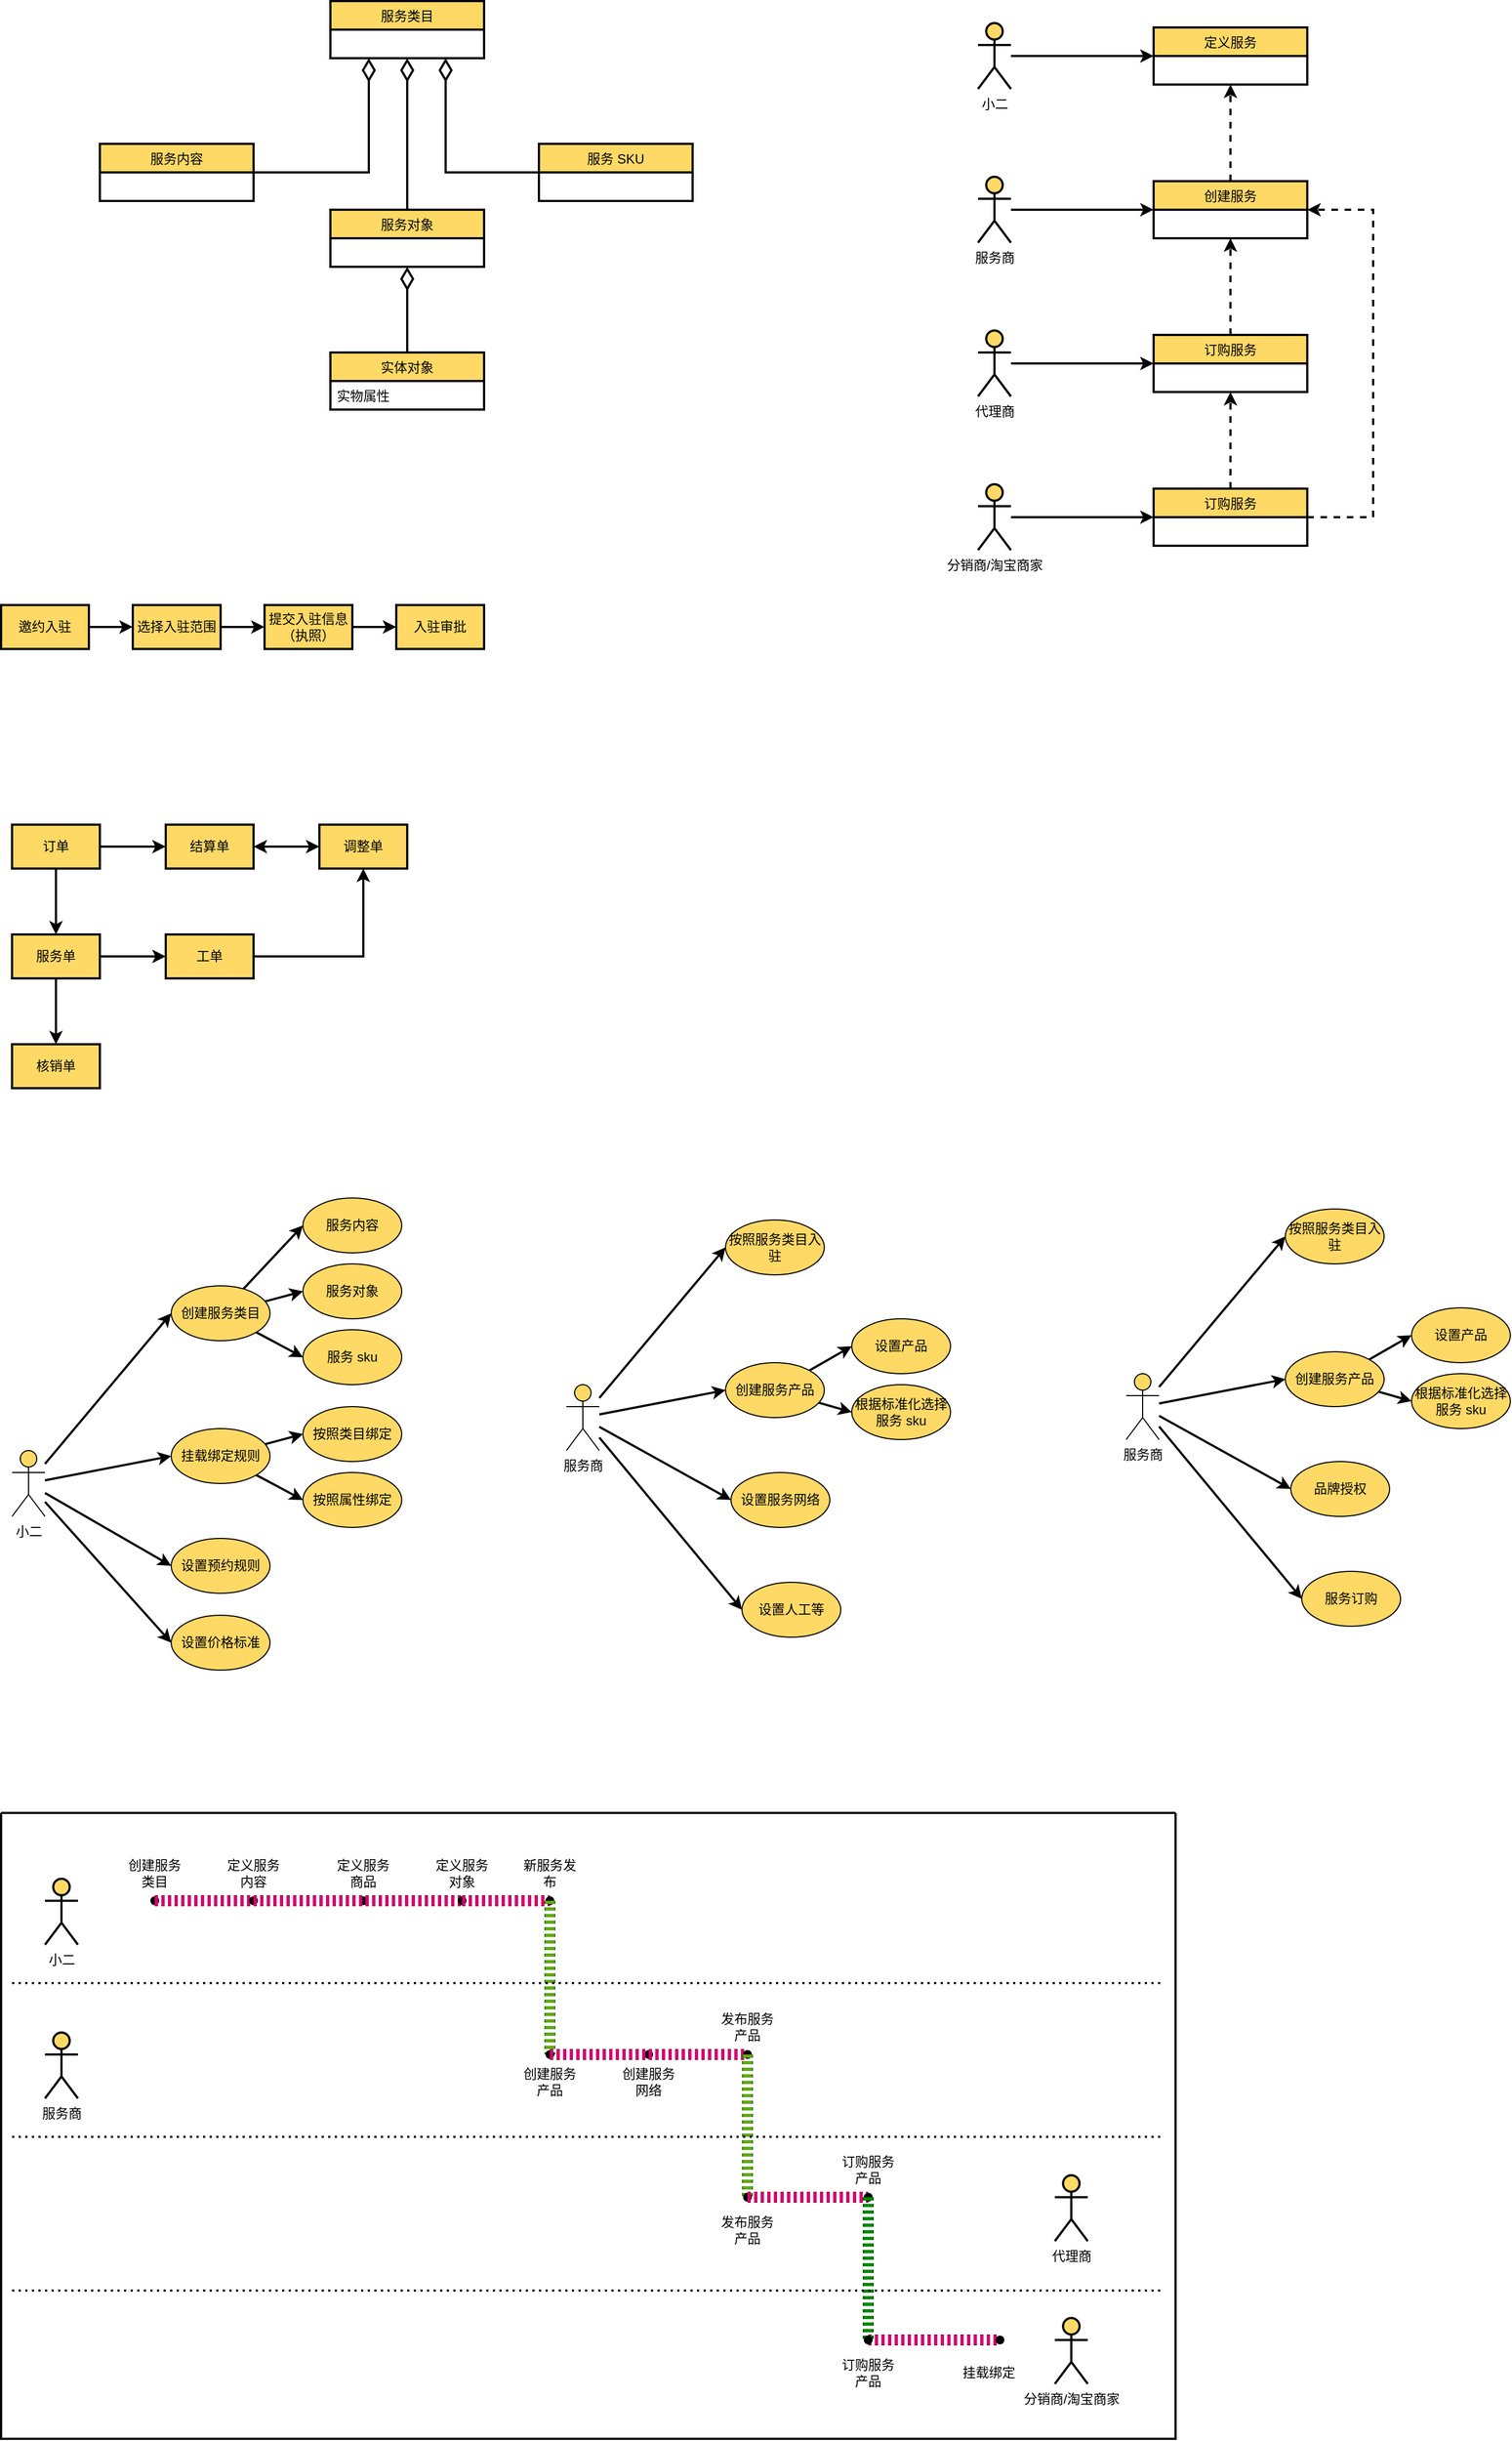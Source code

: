 <mxfile version="20.8.16" type="device"><diagram name="第 1 页" id="lJW0lSttY8liLdIZO9xV"><mxGraphModel dx="1292" dy="880" grid="1" gridSize="10" guides="1" tooltips="1" connect="1" arrows="1" fold="1" page="1" pageScale="1" pageWidth="4000" pageHeight="12000" background="none" math="0" shadow="0"><root><mxCell id="0"/><mxCell id="1" parent="0"/><mxCell id="K9V4_UOBMcSUrHA0Zc-b-1" value="服务类目" style="swimlane;fontStyle=0;childLayout=stackLayout;horizontal=1;startSize=26;horizontalStack=0;resizeParent=1;resizeParentMax=0;resizeLast=0;collapsible=1;marginBottom=0;strokeWidth=2;fillColor=#FFD966;" parent="1" vertex="1"><mxGeometry x="410" y="290" width="140" height="52" as="geometry"/></mxCell><mxCell id="K9V4_UOBMcSUrHA0Zc-b-20" style="edgeStyle=orthogonalEdgeStyle;rounded=0;orthogonalLoop=1;jettySize=auto;html=1;entryX=0.25;entryY=1;entryDx=0;entryDy=0;strokeWidth=2;endArrow=diamondThin;endFill=0;startSize=16;endSize=16;" parent="1" source="K9V4_UOBMcSUrHA0Zc-b-5" target="K9V4_UOBMcSUrHA0Zc-b-1" edge="1"><mxGeometry relative="1" as="geometry"/></mxCell><mxCell id="K9V4_UOBMcSUrHA0Zc-b-5" value="服务内容" style="swimlane;fontStyle=0;childLayout=stackLayout;horizontal=1;startSize=26;horizontalStack=0;resizeParent=1;resizeParentMax=0;resizeLast=0;collapsible=1;marginBottom=0;strokeWidth=2;fillColor=#FFD966;" parent="1" vertex="1"><mxGeometry x="200" y="420" width="140" height="52" as="geometry"/></mxCell><mxCell id="K9V4_UOBMcSUrHA0Zc-b-24" style="edgeStyle=orthogonalEdgeStyle;rounded=0;orthogonalLoop=1;jettySize=auto;html=1;entryX=0.5;entryY=1;entryDx=0;entryDy=0;strokeWidth=2;endArrow=diamondThin;endFill=0;startSize=16;endSize=16;" parent="1" source="K9V4_UOBMcSUrHA0Zc-b-6" target="K9V4_UOBMcSUrHA0Zc-b-7" edge="1"><mxGeometry relative="1" as="geometry"/></mxCell><mxCell id="K9V4_UOBMcSUrHA0Zc-b-6" value="实体对象" style="swimlane;fontStyle=0;childLayout=stackLayout;horizontal=1;startSize=26;horizontalStack=0;resizeParent=1;resizeParentMax=0;resizeLast=0;collapsible=1;marginBottom=0;strokeWidth=2;fillColor=#FFD966;" parent="1" vertex="1"><mxGeometry x="410" y="610" width="140" height="52" as="geometry"/></mxCell><mxCell id="K9V4_UOBMcSUrHA0Zc-b-9" value="实物属性" style="text;strokeColor=none;fillColor=none;align=left;verticalAlign=top;spacingLeft=4;spacingRight=4;overflow=hidden;rotatable=0;points=[[0,0.5],[1,0.5]];portConstraint=eastwest;" parent="K9V4_UOBMcSUrHA0Zc-b-6" vertex="1"><mxGeometry y="26" width="140" height="26" as="geometry"/></mxCell><mxCell id="K9V4_UOBMcSUrHA0Zc-b-21" style="edgeStyle=orthogonalEdgeStyle;rounded=0;orthogonalLoop=1;jettySize=auto;html=1;entryX=0.5;entryY=1;entryDx=0;entryDy=0;strokeWidth=2;endArrow=diamondThin;endFill=0;startSize=16;endSize=16;" parent="1" source="K9V4_UOBMcSUrHA0Zc-b-7" target="K9V4_UOBMcSUrHA0Zc-b-1" edge="1"><mxGeometry relative="1" as="geometry"/></mxCell><mxCell id="K9V4_UOBMcSUrHA0Zc-b-7" value="服务对象" style="swimlane;fontStyle=0;childLayout=stackLayout;horizontal=1;startSize=26;horizontalStack=0;resizeParent=1;resizeParentMax=0;resizeLast=0;collapsible=1;marginBottom=0;strokeWidth=2;fillColor=#FFD966;" parent="1" vertex="1"><mxGeometry x="410" y="480" width="140" height="52" as="geometry"/></mxCell><mxCell id="K9V4_UOBMcSUrHA0Zc-b-23" style="edgeStyle=orthogonalEdgeStyle;rounded=0;orthogonalLoop=1;jettySize=auto;html=1;entryX=0.75;entryY=1;entryDx=0;entryDy=0;strokeWidth=2;endArrow=diamondThin;endFill=0;startSize=16;endSize=16;" parent="1" source="K9V4_UOBMcSUrHA0Zc-b-16" target="K9V4_UOBMcSUrHA0Zc-b-1" edge="1"><mxGeometry relative="1" as="geometry"/></mxCell><mxCell id="K9V4_UOBMcSUrHA0Zc-b-16" value="服务 SKU" style="swimlane;fontStyle=0;childLayout=stackLayout;horizontal=1;startSize=26;horizontalStack=0;resizeParent=1;resizeParentMax=0;resizeLast=0;collapsible=1;marginBottom=0;strokeWidth=2;fillColor=#FFD966;" parent="1" vertex="1"><mxGeometry x="600" y="420" width="140" height="52" as="geometry"/></mxCell><mxCell id="K9V4_UOBMcSUrHA0Zc-b-30" style="edgeStyle=orthogonalEdgeStyle;rounded=0;orthogonalLoop=1;jettySize=auto;html=1;entryX=0;entryY=0.5;entryDx=0;entryDy=0;strokeWidth=2;endArrow=classic;endFill=1;startSize=17;endSize=6;" parent="1" source="K9V4_UOBMcSUrHA0Zc-b-26" target="K9V4_UOBMcSUrHA0Zc-b-27" edge="1"><mxGeometry relative="1" as="geometry"/></mxCell><mxCell id="K9V4_UOBMcSUrHA0Zc-b-26" value="邀约入驻" style="rounded=0;whiteSpace=wrap;html=1;strokeWidth=2;fillColor=#FFD966;" parent="1" vertex="1"><mxGeometry x="110" y="840" width="80" height="40" as="geometry"/></mxCell><mxCell id="K9V4_UOBMcSUrHA0Zc-b-31" style="edgeStyle=orthogonalEdgeStyle;rounded=0;orthogonalLoop=1;jettySize=auto;html=1;entryX=0;entryY=0.5;entryDx=0;entryDy=0;strokeWidth=2;endArrow=classic;endFill=1;startSize=17;endSize=6;" parent="1" source="K9V4_UOBMcSUrHA0Zc-b-27" target="K9V4_UOBMcSUrHA0Zc-b-28" edge="1"><mxGeometry relative="1" as="geometry"/></mxCell><mxCell id="K9V4_UOBMcSUrHA0Zc-b-27" value="选择入驻范围" style="rounded=0;whiteSpace=wrap;html=1;strokeWidth=2;fillColor=#FFD966;" parent="1" vertex="1"><mxGeometry x="230" y="840" width="80" height="40" as="geometry"/></mxCell><mxCell id="K9V4_UOBMcSUrHA0Zc-b-32" value="" style="edgeStyle=orthogonalEdgeStyle;rounded=0;orthogonalLoop=1;jettySize=auto;html=1;strokeWidth=2;endArrow=classic;endFill=1;startSize=17;endSize=6;" parent="1" source="K9V4_UOBMcSUrHA0Zc-b-28" target="K9V4_UOBMcSUrHA0Zc-b-29" edge="1"><mxGeometry relative="1" as="geometry"/></mxCell><mxCell id="K9V4_UOBMcSUrHA0Zc-b-28" value="提交入驻信息&lt;br&gt;（执照）" style="rounded=0;whiteSpace=wrap;html=1;strokeWidth=2;fillColor=#FFD966;" parent="1" vertex="1"><mxGeometry x="350" y="840" width="80" height="40" as="geometry"/></mxCell><mxCell id="K9V4_UOBMcSUrHA0Zc-b-29" value="入驻审批" style="rounded=0;whiteSpace=wrap;html=1;strokeWidth=2;fontColor=default;labelBackgroundColor=none;labelBorderColor=none;fillColor=#FFD966;" parent="1" vertex="1"><mxGeometry x="470" y="840" width="80" height="40" as="geometry"/></mxCell><mxCell id="waR6AkToDSwk_H7PpqI5-8" style="edgeStyle=orthogonalEdgeStyle;rounded=0;orthogonalLoop=1;jettySize=auto;html=1;entryX=0;entryY=0.5;entryDx=0;entryDy=0;strokeWidth=2;" parent="1" source="waR6AkToDSwk_H7PpqI5-6" target="waR6AkToDSwk_H7PpqI5-7" edge="1"><mxGeometry relative="1" as="geometry"/></mxCell><mxCell id="waR6AkToDSwk_H7PpqI5-12" style="edgeStyle=orthogonalEdgeStyle;rounded=0;orthogonalLoop=1;jettySize=auto;html=1;entryX=0.5;entryY=0;entryDx=0;entryDy=0;strokeWidth=2;" parent="1" source="waR6AkToDSwk_H7PpqI5-6" target="waR6AkToDSwk_H7PpqI5-11" edge="1"><mxGeometry relative="1" as="geometry"/></mxCell><mxCell id="waR6AkToDSwk_H7PpqI5-6" value="服务单" style="rounded=0;whiteSpace=wrap;html=1;strokeWidth=2;fillColor=#FFD966;" parent="1" vertex="1"><mxGeometry x="120" y="1140" width="80" height="40" as="geometry"/></mxCell><mxCell id="waR6AkToDSwk_H7PpqI5-16" style="edgeStyle=orthogonalEdgeStyle;rounded=0;orthogonalLoop=1;jettySize=auto;html=1;entryX=0.5;entryY=1;entryDx=0;entryDy=0;strokeWidth=2;" parent="1" source="waR6AkToDSwk_H7PpqI5-7" target="waR6AkToDSwk_H7PpqI5-15" edge="1"><mxGeometry relative="1" as="geometry"/></mxCell><mxCell id="waR6AkToDSwk_H7PpqI5-7" value="工单" style="rounded=0;whiteSpace=wrap;html=1;strokeWidth=2;fillColor=#FFD966;" parent="1" vertex="1"><mxGeometry x="260" y="1140" width="80" height="40" as="geometry"/></mxCell><mxCell id="waR6AkToDSwk_H7PpqI5-10" style="edgeStyle=orthogonalEdgeStyle;rounded=0;orthogonalLoop=1;jettySize=auto;html=1;strokeWidth=2;" parent="1" source="waR6AkToDSwk_H7PpqI5-9" target="waR6AkToDSwk_H7PpqI5-6" edge="1"><mxGeometry relative="1" as="geometry"/></mxCell><mxCell id="waR6AkToDSwk_H7PpqI5-14" style="edgeStyle=orthogonalEdgeStyle;rounded=0;orthogonalLoop=1;jettySize=auto;html=1;entryX=0;entryY=0.5;entryDx=0;entryDy=0;strokeWidth=2;" parent="1" source="waR6AkToDSwk_H7PpqI5-9" target="waR6AkToDSwk_H7PpqI5-13" edge="1"><mxGeometry relative="1" as="geometry"/></mxCell><mxCell id="waR6AkToDSwk_H7PpqI5-9" value="订单" style="rounded=0;whiteSpace=wrap;html=1;strokeWidth=2;fillColor=#FFD966;" parent="1" vertex="1"><mxGeometry x="120" y="1040" width="80" height="40" as="geometry"/></mxCell><mxCell id="waR6AkToDSwk_H7PpqI5-11" value="核销单" style="rounded=0;whiteSpace=wrap;html=1;strokeWidth=2;fillColor=#FFD966;" parent="1" vertex="1"><mxGeometry x="120" y="1240" width="80" height="40" as="geometry"/></mxCell><mxCell id="waR6AkToDSwk_H7PpqI5-17" style="edgeStyle=orthogonalEdgeStyle;rounded=0;orthogonalLoop=1;jettySize=auto;html=1;entryX=0;entryY=0.5;entryDx=0;entryDy=0;strokeWidth=2;startArrow=classic;startFill=1;" parent="1" source="waR6AkToDSwk_H7PpqI5-13" target="waR6AkToDSwk_H7PpqI5-15" edge="1"><mxGeometry relative="1" as="geometry"/></mxCell><mxCell id="waR6AkToDSwk_H7PpqI5-13" value="结算单" style="rounded=0;whiteSpace=wrap;html=1;strokeWidth=2;fillColor=#FFD966;" parent="1" vertex="1"><mxGeometry x="260" y="1040" width="80" height="40" as="geometry"/></mxCell><mxCell id="waR6AkToDSwk_H7PpqI5-15" value="调整单" style="rounded=0;whiteSpace=wrap;html=1;strokeWidth=2;fillColor=#FFD966;" parent="1" vertex="1"><mxGeometry x="400" y="1040" width="80" height="40" as="geometry"/></mxCell><mxCell id="waR6AkToDSwk_H7PpqI5-20" style="rounded=0;orthogonalLoop=1;jettySize=auto;html=1;entryX=0;entryY=0.5;entryDx=0;entryDy=0;strokeWidth=2;startArrow=none;startFill=0;" parent="1" source="waR6AkToDSwk_H7PpqI5-18" target="waR6AkToDSwk_H7PpqI5-19" edge="1"><mxGeometry relative="1" as="geometry"/></mxCell><mxCell id="waR6AkToDSwk_H7PpqI5-32" style="edgeStyle=none;rounded=0;orthogonalLoop=1;jettySize=auto;html=1;entryX=0;entryY=0.5;entryDx=0;entryDy=0;strokeWidth=2;startArrow=none;startFill=0;" parent="1" source="waR6AkToDSwk_H7PpqI5-18" target="waR6AkToDSwk_H7PpqI5-27" edge="1"><mxGeometry relative="1" as="geometry"/></mxCell><mxCell id="waR6AkToDSwk_H7PpqI5-34" style="edgeStyle=none;rounded=0;orthogonalLoop=1;jettySize=auto;html=1;entryX=0;entryY=0.5;entryDx=0;entryDy=0;strokeWidth=2;startArrow=none;startFill=0;" parent="1" source="waR6AkToDSwk_H7PpqI5-18" target="waR6AkToDSwk_H7PpqI5-33" edge="1"><mxGeometry relative="1" as="geometry"/></mxCell><mxCell id="waR6AkToDSwk_H7PpqI5-36" style="edgeStyle=none;rounded=0;orthogonalLoop=1;jettySize=auto;html=1;entryX=0;entryY=0.5;entryDx=0;entryDy=0;strokeWidth=2;startArrow=none;startFill=0;" parent="1" source="waR6AkToDSwk_H7PpqI5-18" target="waR6AkToDSwk_H7PpqI5-35" edge="1"><mxGeometry relative="1" as="geometry"/></mxCell><mxCell id="waR6AkToDSwk_H7PpqI5-18" value="小二" style="shape=umlActor;verticalLabelPosition=bottom;verticalAlign=top;html=1;fillColor=#FFD966;" parent="1" vertex="1"><mxGeometry x="120" y="1610" width="30" height="60" as="geometry"/></mxCell><mxCell id="waR6AkToDSwk_H7PpqI5-23" style="edgeStyle=none;rounded=0;orthogonalLoop=1;jettySize=auto;html=1;entryX=0;entryY=0.5;entryDx=0;entryDy=0;strokeWidth=2;startArrow=none;startFill=0;" parent="1" source="waR6AkToDSwk_H7PpqI5-19" target="waR6AkToDSwk_H7PpqI5-21" edge="1"><mxGeometry relative="1" as="geometry"/></mxCell><mxCell id="waR6AkToDSwk_H7PpqI5-24" style="edgeStyle=none;rounded=0;orthogonalLoop=1;jettySize=auto;html=1;entryX=0;entryY=0.5;entryDx=0;entryDy=0;strokeWidth=2;startArrow=none;startFill=0;" parent="1" source="waR6AkToDSwk_H7PpqI5-19" target="waR6AkToDSwk_H7PpqI5-22" edge="1"><mxGeometry relative="1" as="geometry"/></mxCell><mxCell id="waR6AkToDSwk_H7PpqI5-26" style="edgeStyle=none;rounded=0;orthogonalLoop=1;jettySize=auto;html=1;entryX=0;entryY=0.5;entryDx=0;entryDy=0;strokeWidth=2;startArrow=none;startFill=0;" parent="1" source="waR6AkToDSwk_H7PpqI5-19" target="waR6AkToDSwk_H7PpqI5-25" edge="1"><mxGeometry relative="1" as="geometry"/></mxCell><mxCell id="waR6AkToDSwk_H7PpqI5-19" value="创建服务类目" style="ellipse;whiteSpace=wrap;html=1;fillColor=#FFD966;" parent="1" vertex="1"><mxGeometry x="265" y="1460" width="90" height="50" as="geometry"/></mxCell><mxCell id="waR6AkToDSwk_H7PpqI5-21" value="服务内容" style="ellipse;whiteSpace=wrap;html=1;fillColor=#FFD966;" parent="1" vertex="1"><mxGeometry x="385" y="1380" width="90" height="50" as="geometry"/></mxCell><mxCell id="waR6AkToDSwk_H7PpqI5-22" value="服务对象" style="ellipse;whiteSpace=wrap;html=1;fillColor=#FFD966;" parent="1" vertex="1"><mxGeometry x="385" y="1440" width="90" height="50" as="geometry"/></mxCell><mxCell id="waR6AkToDSwk_H7PpqI5-25" value="服务 sku" style="ellipse;whiteSpace=wrap;html=1;fillColor=#FFD966;" parent="1" vertex="1"><mxGeometry x="385" y="1500" width="90" height="50" as="geometry"/></mxCell><mxCell id="waR6AkToDSwk_H7PpqI5-30" style="edgeStyle=none;rounded=0;orthogonalLoop=1;jettySize=auto;html=1;entryX=0;entryY=0.5;entryDx=0;entryDy=0;strokeWidth=2;startArrow=none;startFill=0;" parent="1" source="waR6AkToDSwk_H7PpqI5-27" target="waR6AkToDSwk_H7PpqI5-29" edge="1"><mxGeometry relative="1" as="geometry"/></mxCell><mxCell id="waR6AkToDSwk_H7PpqI5-31" style="edgeStyle=none;rounded=0;orthogonalLoop=1;jettySize=auto;html=1;entryX=0;entryY=0.5;entryDx=0;entryDy=0;strokeWidth=2;startArrow=none;startFill=0;" parent="1" source="waR6AkToDSwk_H7PpqI5-27" target="waR6AkToDSwk_H7PpqI5-28" edge="1"><mxGeometry relative="1" as="geometry"/></mxCell><mxCell id="waR6AkToDSwk_H7PpqI5-27" value="挂载绑定规则" style="ellipse;whiteSpace=wrap;html=1;fillColor=#FFD966;" parent="1" vertex="1"><mxGeometry x="265" y="1590" width="90" height="50" as="geometry"/></mxCell><mxCell id="waR6AkToDSwk_H7PpqI5-28" value="按照属性绑定" style="ellipse;whiteSpace=wrap;html=1;fillColor=#FFD966;" parent="1" vertex="1"><mxGeometry x="385" y="1630" width="90" height="50" as="geometry"/></mxCell><mxCell id="waR6AkToDSwk_H7PpqI5-29" value="按照类目绑定" style="ellipse;whiteSpace=wrap;html=1;fillColor=#FFD966;" parent="1" vertex="1"><mxGeometry x="385" y="1570" width="90" height="50" as="geometry"/></mxCell><mxCell id="waR6AkToDSwk_H7PpqI5-33" value="设置预约规则" style="ellipse;whiteSpace=wrap;html=1;fillColor=#FFD966;" parent="1" vertex="1"><mxGeometry x="265" y="1690" width="90" height="50" as="geometry"/></mxCell><mxCell id="waR6AkToDSwk_H7PpqI5-35" value="设置价格标准" style="ellipse;whiteSpace=wrap;html=1;fillColor=#FFD966;" parent="1" vertex="1"><mxGeometry x="265" y="1760" width="90" height="50" as="geometry"/></mxCell><mxCell id="waR6AkToDSwk_H7PpqI5-37" style="rounded=0;orthogonalLoop=1;jettySize=auto;html=1;entryX=0;entryY=0.5;entryDx=0;entryDy=0;strokeWidth=2;startArrow=none;startFill=0;" parent="1" source="waR6AkToDSwk_H7PpqI5-41" target="waR6AkToDSwk_H7PpqI5-45" edge="1"><mxGeometry relative="1" as="geometry"/></mxCell><mxCell id="waR6AkToDSwk_H7PpqI5-38" style="edgeStyle=none;rounded=0;orthogonalLoop=1;jettySize=auto;html=1;entryX=0;entryY=0.5;entryDx=0;entryDy=0;strokeWidth=2;startArrow=none;startFill=0;" parent="1" source="waR6AkToDSwk_H7PpqI5-41" target="waR6AkToDSwk_H7PpqI5-51" edge="1"><mxGeometry relative="1" as="geometry"/></mxCell><mxCell id="waR6AkToDSwk_H7PpqI5-39" style="edgeStyle=none;rounded=0;orthogonalLoop=1;jettySize=auto;html=1;entryX=0;entryY=0.5;entryDx=0;entryDy=0;strokeWidth=2;startArrow=none;startFill=0;" parent="1" source="waR6AkToDSwk_H7PpqI5-41" target="waR6AkToDSwk_H7PpqI5-54" edge="1"><mxGeometry relative="1" as="geometry"/></mxCell><mxCell id="waR6AkToDSwk_H7PpqI5-40" style="edgeStyle=none;rounded=0;orthogonalLoop=1;jettySize=auto;html=1;entryX=0;entryY=0.5;entryDx=0;entryDy=0;strokeWidth=2;startArrow=none;startFill=0;" parent="1" source="waR6AkToDSwk_H7PpqI5-41" target="waR6AkToDSwk_H7PpqI5-55" edge="1"><mxGeometry relative="1" as="geometry"/></mxCell><mxCell id="waR6AkToDSwk_H7PpqI5-41" value="服务商" style="shape=umlActor;verticalLabelPosition=bottom;verticalAlign=top;html=1;fillColor=#FFD966;" parent="1" vertex="1"><mxGeometry x="625" y="1550" width="30" height="60" as="geometry"/></mxCell><mxCell id="waR6AkToDSwk_H7PpqI5-45" value="按照服务类目入驻" style="ellipse;whiteSpace=wrap;html=1;fillColor=#FFD966;" parent="1" vertex="1"><mxGeometry x="770" y="1400" width="90" height="50" as="geometry"/></mxCell><mxCell id="waR6AkToDSwk_H7PpqI5-59" style="edgeStyle=none;rounded=0;orthogonalLoop=1;jettySize=auto;html=1;entryX=0;entryY=0.5;entryDx=0;entryDy=0;strokeWidth=2;startArrow=none;startFill=0;" parent="1" source="waR6AkToDSwk_H7PpqI5-51" target="waR6AkToDSwk_H7PpqI5-57" edge="1"><mxGeometry relative="1" as="geometry"/></mxCell><mxCell id="waR6AkToDSwk_H7PpqI5-60" style="edgeStyle=none;rounded=0;orthogonalLoop=1;jettySize=auto;html=1;entryX=0;entryY=0.5;entryDx=0;entryDy=0;strokeWidth=2;startArrow=none;startFill=0;" parent="1" source="waR6AkToDSwk_H7PpqI5-51" target="waR6AkToDSwk_H7PpqI5-58" edge="1"><mxGeometry relative="1" as="geometry"/></mxCell><mxCell id="waR6AkToDSwk_H7PpqI5-51" value="创建服务产品" style="ellipse;whiteSpace=wrap;html=1;fillColor=#FFD966;" parent="1" vertex="1"><mxGeometry x="770" y="1530" width="90" height="50" as="geometry"/></mxCell><mxCell id="waR6AkToDSwk_H7PpqI5-54" value="设置服务网络" style="ellipse;whiteSpace=wrap;html=1;fillColor=#FFD966;" parent="1" vertex="1"><mxGeometry x="775" y="1630" width="90" height="50" as="geometry"/></mxCell><mxCell id="waR6AkToDSwk_H7PpqI5-55" value="设置人工等" style="ellipse;whiteSpace=wrap;html=1;fillColor=#FFD966;" parent="1" vertex="1"><mxGeometry x="785" y="1730" width="90" height="50" as="geometry"/></mxCell><mxCell id="waR6AkToDSwk_H7PpqI5-57" value="设置产品" style="ellipse;whiteSpace=wrap;html=1;fillColor=#FFD966;" parent="1" vertex="1"><mxGeometry x="885" y="1490" width="90" height="50" as="geometry"/></mxCell><mxCell id="waR6AkToDSwk_H7PpqI5-58" value="根据标准化选择服务 sku" style="ellipse;whiteSpace=wrap;html=1;fillColor=#FFD966;" parent="1" vertex="1"><mxGeometry x="885" y="1550" width="90" height="50" as="geometry"/></mxCell><mxCell id="zUqxRFrUOYzT6Y4PriWu-1" style="rounded=0;orthogonalLoop=1;jettySize=auto;html=1;entryX=0;entryY=0.5;entryDx=0;entryDy=0;strokeWidth=2;startArrow=none;startFill=0;" edge="1" parent="1" source="zUqxRFrUOYzT6Y4PriWu-5" target="zUqxRFrUOYzT6Y4PriWu-6"><mxGeometry relative="1" as="geometry"/></mxCell><mxCell id="zUqxRFrUOYzT6Y4PriWu-2" style="edgeStyle=none;rounded=0;orthogonalLoop=1;jettySize=auto;html=1;entryX=0;entryY=0.5;entryDx=0;entryDy=0;strokeWidth=2;startArrow=none;startFill=0;" edge="1" parent="1" source="zUqxRFrUOYzT6Y4PriWu-5" target="zUqxRFrUOYzT6Y4PriWu-9"><mxGeometry relative="1" as="geometry"/></mxCell><mxCell id="zUqxRFrUOYzT6Y4PriWu-3" style="edgeStyle=none;rounded=0;orthogonalLoop=1;jettySize=auto;html=1;entryX=0;entryY=0.5;entryDx=0;entryDy=0;strokeWidth=2;startArrow=none;startFill=0;" edge="1" parent="1" source="zUqxRFrUOYzT6Y4PriWu-5" target="zUqxRFrUOYzT6Y4PriWu-10"><mxGeometry relative="1" as="geometry"/></mxCell><mxCell id="zUqxRFrUOYzT6Y4PriWu-4" style="edgeStyle=none;rounded=0;orthogonalLoop=1;jettySize=auto;html=1;entryX=0;entryY=0.5;entryDx=0;entryDy=0;strokeWidth=2;startArrow=none;startFill=0;" edge="1" parent="1" source="zUqxRFrUOYzT6Y4PriWu-5" target="zUqxRFrUOYzT6Y4PriWu-11"><mxGeometry relative="1" as="geometry"/></mxCell><mxCell id="zUqxRFrUOYzT6Y4PriWu-5" value="服务商" style="shape=umlActor;verticalLabelPosition=bottom;verticalAlign=top;html=1;fillColor=#FFD966;" vertex="1" parent="1"><mxGeometry x="1135" y="1540" width="30" height="60" as="geometry"/></mxCell><mxCell id="zUqxRFrUOYzT6Y4PriWu-6" value="按照服务类目入驻" style="ellipse;whiteSpace=wrap;html=1;fillColor=#FFD966;" vertex="1" parent="1"><mxGeometry x="1280" y="1390" width="90" height="50" as="geometry"/></mxCell><mxCell id="zUqxRFrUOYzT6Y4PriWu-7" style="edgeStyle=none;rounded=0;orthogonalLoop=1;jettySize=auto;html=1;entryX=0;entryY=0.5;entryDx=0;entryDy=0;strokeWidth=2;startArrow=none;startFill=0;" edge="1" parent="1" source="zUqxRFrUOYzT6Y4PriWu-9" target="zUqxRFrUOYzT6Y4PriWu-12"><mxGeometry relative="1" as="geometry"/></mxCell><mxCell id="zUqxRFrUOYzT6Y4PriWu-8" style="edgeStyle=none;rounded=0;orthogonalLoop=1;jettySize=auto;html=1;entryX=0;entryY=0.5;entryDx=0;entryDy=0;strokeWidth=2;startArrow=none;startFill=0;" edge="1" parent="1" source="zUqxRFrUOYzT6Y4PriWu-9" target="zUqxRFrUOYzT6Y4PriWu-13"><mxGeometry relative="1" as="geometry"/></mxCell><mxCell id="zUqxRFrUOYzT6Y4PriWu-9" value="创建服务产品" style="ellipse;whiteSpace=wrap;html=1;fillColor=#FFD966;" vertex="1" parent="1"><mxGeometry x="1280" y="1520" width="90" height="50" as="geometry"/></mxCell><mxCell id="zUqxRFrUOYzT6Y4PriWu-10" value="品牌授权" style="ellipse;whiteSpace=wrap;html=1;fillColor=#FFD966;" vertex="1" parent="1"><mxGeometry x="1285" y="1620" width="90" height="50" as="geometry"/></mxCell><mxCell id="zUqxRFrUOYzT6Y4PriWu-11" value="服务订购" style="ellipse;whiteSpace=wrap;html=1;fillColor=#FFD966;" vertex="1" parent="1"><mxGeometry x="1295" y="1720" width="90" height="50" as="geometry"/></mxCell><mxCell id="zUqxRFrUOYzT6Y4PriWu-12" value="设置产品" style="ellipse;whiteSpace=wrap;html=1;fillColor=#FFD966;" vertex="1" parent="1"><mxGeometry x="1395" y="1480" width="90" height="50" as="geometry"/></mxCell><mxCell id="zUqxRFrUOYzT6Y4PriWu-13" value="根据标准化选择服务 sku" style="ellipse;whiteSpace=wrap;html=1;fillColor=#FFD966;" vertex="1" parent="1"><mxGeometry x="1395" y="1540" width="90" height="50" as="geometry"/></mxCell><mxCell id="zUqxRFrUOYzT6Y4PriWu-21" style="edgeStyle=orthogonalEdgeStyle;rounded=0;orthogonalLoop=1;jettySize=auto;html=1;entryX=0;entryY=0.5;entryDx=0;entryDy=0;strokeWidth=2;" edge="1" parent="1" source="zUqxRFrUOYzT6Y4PriWu-15" target="zUqxRFrUOYzT6Y4PriWu-20"><mxGeometry relative="1" as="geometry"/></mxCell><mxCell id="zUqxRFrUOYzT6Y4PriWu-15" value="小二" style="shape=umlActor;verticalLabelPosition=bottom;verticalAlign=top;html=1;strokeWidth=2;fillColor=#FFD966;" vertex="1" parent="1"><mxGeometry x="1000" y="310" width="30" height="60" as="geometry"/></mxCell><mxCell id="zUqxRFrUOYzT6Y4PriWu-23" style="edgeStyle=orthogonalEdgeStyle;rounded=0;orthogonalLoop=1;jettySize=auto;html=1;entryX=0;entryY=0.5;entryDx=0;entryDy=0;strokeWidth=2;" edge="1" parent="1" source="zUqxRFrUOYzT6Y4PriWu-17" target="zUqxRFrUOYzT6Y4PriWu-22"><mxGeometry relative="1" as="geometry"/></mxCell><mxCell id="zUqxRFrUOYzT6Y4PriWu-17" value="服务商" style="shape=umlActor;verticalLabelPosition=bottom;verticalAlign=top;html=1;strokeWidth=2;fillColor=#FFD966;" vertex="1" parent="1"><mxGeometry x="1000" y="450" width="30" height="60" as="geometry"/></mxCell><mxCell id="zUqxRFrUOYzT6Y4PriWu-26" style="edgeStyle=orthogonalEdgeStyle;rounded=0;orthogonalLoop=1;jettySize=auto;html=1;entryX=0;entryY=0.5;entryDx=0;entryDy=0;strokeWidth=2;endArrow=classic;endFill=1;" edge="1" parent="1" source="zUqxRFrUOYzT6Y4PriWu-18" target="zUqxRFrUOYzT6Y4PriWu-25"><mxGeometry relative="1" as="geometry"/></mxCell><mxCell id="zUqxRFrUOYzT6Y4PriWu-18" value="代理商" style="shape=umlActor;verticalLabelPosition=bottom;verticalAlign=top;html=1;strokeWidth=2;fillColor=#FFD966;" vertex="1" parent="1"><mxGeometry x="1000" y="590" width="30" height="60" as="geometry"/></mxCell><mxCell id="zUqxRFrUOYzT6Y4PriWu-29" style="edgeStyle=orthogonalEdgeStyle;rounded=0;orthogonalLoop=1;jettySize=auto;html=1;entryX=0;entryY=0.5;entryDx=0;entryDy=0;strokeWidth=2;endArrow=classic;endFill=1;" edge="1" parent="1" source="zUqxRFrUOYzT6Y4PriWu-19" target="zUqxRFrUOYzT6Y4PriWu-28"><mxGeometry relative="1" as="geometry"/></mxCell><mxCell id="zUqxRFrUOYzT6Y4PriWu-19" value="分销商/淘宝商家" style="shape=umlActor;verticalLabelPosition=bottom;verticalAlign=top;html=1;strokeWidth=2;fillColor=#FFD966;" vertex="1" parent="1"><mxGeometry x="1000" y="730" width="30" height="60" as="geometry"/></mxCell><mxCell id="zUqxRFrUOYzT6Y4PriWu-20" value="定义服务" style="swimlane;fontStyle=0;childLayout=stackLayout;horizontal=1;startSize=26;horizontalStack=0;resizeParent=1;resizeParentMax=0;resizeLast=0;collapsible=1;marginBottom=0;strokeWidth=2;fillColor=#FFD966;" vertex="1" parent="1"><mxGeometry x="1160" y="314" width="140" height="52" as="geometry"/></mxCell><mxCell id="zUqxRFrUOYzT6Y4PriWu-31" style="edgeStyle=orthogonalEdgeStyle;rounded=0;orthogonalLoop=1;jettySize=auto;html=1;entryX=0.5;entryY=1;entryDx=0;entryDy=0;dashed=1;strokeWidth=2;endArrow=classic;endFill=1;" edge="1" parent="1" source="zUqxRFrUOYzT6Y4PriWu-22" target="zUqxRFrUOYzT6Y4PriWu-20"><mxGeometry relative="1" as="geometry"/></mxCell><mxCell id="zUqxRFrUOYzT6Y4PriWu-22" value="创建服务" style="swimlane;fontStyle=0;childLayout=stackLayout;horizontal=1;startSize=26;horizontalStack=0;resizeParent=1;resizeParentMax=0;resizeLast=0;collapsible=1;marginBottom=0;strokeWidth=2;fillColor=#FFD966;" vertex="1" parent="1"><mxGeometry x="1160" y="454" width="140" height="52" as="geometry"/></mxCell><mxCell id="zUqxRFrUOYzT6Y4PriWu-27" style="edgeStyle=orthogonalEdgeStyle;rounded=0;orthogonalLoop=1;jettySize=auto;html=1;entryX=0.5;entryY=1;entryDx=0;entryDy=0;strokeWidth=2;endArrow=classic;endFill=1;dashed=1;" edge="1" parent="1" source="zUqxRFrUOYzT6Y4PriWu-25" target="zUqxRFrUOYzT6Y4PriWu-22"><mxGeometry relative="1" as="geometry"/></mxCell><mxCell id="zUqxRFrUOYzT6Y4PriWu-25" value="订购服务" style="swimlane;fontStyle=0;childLayout=stackLayout;horizontal=1;startSize=26;horizontalStack=0;resizeParent=1;resizeParentMax=0;resizeLast=0;collapsible=1;marginBottom=0;strokeWidth=2;fillColor=#FFD966;" vertex="1" parent="1"><mxGeometry x="1160" y="594" width="140" height="52" as="geometry"/></mxCell><mxCell id="zUqxRFrUOYzT6Y4PriWu-30" style="edgeStyle=orthogonalEdgeStyle;rounded=0;orthogonalLoop=1;jettySize=auto;html=1;entryX=0.5;entryY=1;entryDx=0;entryDy=0;strokeWidth=2;endArrow=classic;endFill=1;dashed=1;" edge="1" parent="1" source="zUqxRFrUOYzT6Y4PriWu-28" target="zUqxRFrUOYzT6Y4PriWu-25"><mxGeometry relative="1" as="geometry"/></mxCell><mxCell id="zUqxRFrUOYzT6Y4PriWu-109" style="edgeStyle=orthogonalEdgeStyle;rounded=0;orthogonalLoop=1;jettySize=auto;html=1;entryX=1;entryY=0.5;entryDx=0;entryDy=0;dashed=1;strokeColor=default;strokeWidth=2;endArrow=classic;endFill=1;fillColor=default;" edge="1" parent="1" source="zUqxRFrUOYzT6Y4PriWu-28" target="zUqxRFrUOYzT6Y4PriWu-22"><mxGeometry relative="1" as="geometry"><Array as="points"><mxPoint x="1360" y="760"/><mxPoint x="1360" y="480"/></Array></mxGeometry></mxCell><mxCell id="zUqxRFrUOYzT6Y4PriWu-28" value="订购服务" style="swimlane;fontStyle=0;childLayout=stackLayout;horizontal=1;startSize=26;horizontalStack=0;resizeParent=1;resizeParentMax=0;resizeLast=0;collapsible=1;marginBottom=0;strokeWidth=2;fillColor=#FFD966;" vertex="1" parent="1"><mxGeometry x="1160" y="734" width="140" height="52" as="geometry"/></mxCell><mxCell id="zUqxRFrUOYzT6Y4PriWu-89" value="" style="swimlane;startSize=0;strokeWidth=2;fillColor=#FFD966;" vertex="1" parent="1"><mxGeometry x="110" y="1940" width="1070" height="570" as="geometry"/></mxCell><mxCell id="zUqxRFrUOYzT6Y4PriWu-35" value="小二" style="shape=umlActor;verticalLabelPosition=bottom;verticalAlign=top;html=1;strokeWidth=2;fillColor=#FFD966;" vertex="1" parent="zUqxRFrUOYzT6Y4PriWu-89"><mxGeometry x="40" y="60" width="30" height="60" as="geometry"/></mxCell><mxCell id="zUqxRFrUOYzT6Y4PriWu-36" value="服务商" style="shape=umlActor;verticalLabelPosition=bottom;verticalAlign=top;html=1;strokeWidth=2;fillColor=#FFD966;" vertex="1" parent="zUqxRFrUOYzT6Y4PriWu-89"><mxGeometry x="40" y="200" width="30" height="60" as="geometry"/></mxCell><mxCell id="zUqxRFrUOYzT6Y4PriWu-37" value="代理商" style="shape=umlActor;verticalLabelPosition=bottom;verticalAlign=top;html=1;strokeWidth=2;fillColor=#FFD966;" vertex="1" parent="zUqxRFrUOYzT6Y4PriWu-89"><mxGeometry x="960" y="330" width="30" height="60" as="geometry"/></mxCell><mxCell id="zUqxRFrUOYzT6Y4PriWu-38" value="分销商/淘宝商家" style="shape=umlActor;verticalLabelPosition=bottom;verticalAlign=top;html=1;strokeWidth=2;fillColor=#FFD966;" vertex="1" parent="zUqxRFrUOYzT6Y4PriWu-89"><mxGeometry x="960" y="460" width="30" height="60" as="geometry"/></mxCell><mxCell id="zUqxRFrUOYzT6Y4PriWu-43" value="" style="shape=waypoint;sketch=0;fillStyle=solid;size=6;pointerEvents=1;points=[];fillColor=none;resizable=0;rotatable=0;perimeter=centerPerimeter;snapToPoint=1;strokeWidth=2;" vertex="1" parent="zUqxRFrUOYzT6Y4PriWu-89"><mxGeometry x="130" y="70" width="20" height="20" as="geometry"/></mxCell><mxCell id="zUqxRFrUOYzT6Y4PriWu-44" value="" style="shape=filledEdge;curved=0;rounded=0;fixDash=1;endArrow=none;strokeWidth=10;fillColor=#d80073;edgeStyle=orthogonalEdgeStyle;html=1;dashed=1;strokeColor=#A50040;" edge="1" parent="zUqxRFrUOYzT6Y4PriWu-89" source="zUqxRFrUOYzT6Y4PriWu-43" target="zUqxRFrUOYzT6Y4PriWu-45"><mxGeometry width="60" height="40" relative="1" as="geometry"><mxPoint x="140" y="80" as="sourcePoint"/><mxPoint x="400" y="140" as="targetPoint"/><Array as="points"/></mxGeometry></mxCell><mxCell id="zUqxRFrUOYzT6Y4PriWu-45" value="" style="shape=waypoint;sketch=0;fillStyle=solid;size=6;pointerEvents=1;points=[];fillColor=none;resizable=0;rotatable=0;perimeter=centerPerimeter;snapToPoint=1;strokeWidth=2;" vertex="1" parent="zUqxRFrUOYzT6Y4PriWu-89"><mxGeometry x="220" y="70" width="20" height="20" as="geometry"/></mxCell><mxCell id="zUqxRFrUOYzT6Y4PriWu-46" value="创建服务类目" style="text;html=1;strokeColor=none;fillColor=none;align=center;verticalAlign=middle;whiteSpace=wrap;rounded=0;" vertex="1" parent="zUqxRFrUOYzT6Y4PriWu-89"><mxGeometry x="110" y="40" width="60" height="30" as="geometry"/></mxCell><mxCell id="zUqxRFrUOYzT6Y4PriWu-47" value="定义服务内容" style="text;html=1;strokeColor=none;fillColor=none;align=center;verticalAlign=middle;whiteSpace=wrap;rounded=0;" vertex="1" parent="zUqxRFrUOYzT6Y4PriWu-89"><mxGeometry x="200" y="40" width="60" height="30" as="geometry"/></mxCell><mxCell id="zUqxRFrUOYzT6Y4PriWu-48" value="" style="shape=waypoint;sketch=0;fillStyle=solid;size=6;pointerEvents=1;points=[];fillColor=none;resizable=0;rotatable=0;perimeter=centerPerimeter;snapToPoint=1;strokeWidth=2;" vertex="1" parent="zUqxRFrUOYzT6Y4PriWu-89"><mxGeometry x="320" y="70" width="20" height="20" as="geometry"/></mxCell><mxCell id="zUqxRFrUOYzT6Y4PriWu-49" value="定义服务商品" style="text;html=1;strokeColor=none;fillColor=none;align=center;verticalAlign=middle;whiteSpace=wrap;rounded=0;" vertex="1" parent="zUqxRFrUOYzT6Y4PriWu-89"><mxGeometry x="300" y="40" width="60" height="30" as="geometry"/></mxCell><mxCell id="zUqxRFrUOYzT6Y4PriWu-54" value="" style="shape=filledEdge;curved=0;rounded=0;fixDash=1;endArrow=none;strokeWidth=10;fillColor=#d80073;edgeStyle=orthogonalEdgeStyle;html=1;dashed=1;startArrow=none;strokeColor=#A50040;" edge="1" parent="zUqxRFrUOYzT6Y4PriWu-89" source="zUqxRFrUOYzT6Y4PriWu-45" target="zUqxRFrUOYzT6Y4PriWu-55"><mxGeometry width="60" height="40" relative="1" as="geometry"><mxPoint x="230" y="80" as="sourcePoint"/><mxPoint x="400" y="140" as="targetPoint"/><Array as="points"/></mxGeometry></mxCell><mxCell id="zUqxRFrUOYzT6Y4PriWu-55" value="" style="shape=waypoint;sketch=0;fillStyle=solid;size=6;pointerEvents=1;points=[];fillColor=none;resizable=0;rotatable=0;perimeter=centerPerimeter;snapToPoint=1;strokeWidth=2;" vertex="1" parent="zUqxRFrUOYzT6Y4PriWu-89"><mxGeometry x="410" y="70" width="20" height="20" as="geometry"/></mxCell><mxCell id="zUqxRFrUOYzT6Y4PriWu-56" value="定义服务对象" style="text;html=1;strokeColor=none;fillColor=none;align=center;verticalAlign=middle;whiteSpace=wrap;rounded=0;" vertex="1" parent="zUqxRFrUOYzT6Y4PriWu-89"><mxGeometry x="390" y="40" width="60" height="30" as="geometry"/></mxCell><mxCell id="zUqxRFrUOYzT6Y4PriWu-57" value="" style="shape=filledEdge;curved=0;rounded=0;fixDash=1;endArrow=none;strokeWidth=10;fillColor=#d80073;edgeStyle=orthogonalEdgeStyle;html=1;dashed=1;startArrow=none;strokeColor=#A50040;" edge="1" parent="zUqxRFrUOYzT6Y4PriWu-89" source="zUqxRFrUOYzT6Y4PriWu-55" target="zUqxRFrUOYzT6Y4PriWu-58"><mxGeometry width="60" height="40" relative="1" as="geometry"><mxPoint x="420" y="80" as="sourcePoint"/><mxPoint x="400" y="140" as="targetPoint"/><Array as="points"/></mxGeometry></mxCell><mxCell id="zUqxRFrUOYzT6Y4PriWu-58" value="" style="shape=waypoint;sketch=0;fillStyle=solid;size=6;pointerEvents=1;points=[];fillColor=none;resizable=0;rotatable=0;perimeter=centerPerimeter;snapToPoint=1;strokeWidth=2;" vertex="1" parent="zUqxRFrUOYzT6Y4PriWu-89"><mxGeometry x="490" y="70" width="20" height="20" as="geometry"/></mxCell><mxCell id="zUqxRFrUOYzT6Y4PriWu-59" value="新服务发布" style="text;html=1;strokeColor=none;fillColor=none;align=center;verticalAlign=middle;whiteSpace=wrap;rounded=0;" vertex="1" parent="zUqxRFrUOYzT6Y4PriWu-89"><mxGeometry x="470" y="40" width="60" height="30" as="geometry"/></mxCell><mxCell id="zUqxRFrUOYzT6Y4PriWu-63" value="" style="shape=filledEdge;curved=0;rounded=0;fixDash=1;endArrow=none;strokeWidth=10;edgeStyle=orthogonalEdgeStyle;html=1;dashed=1;startArrow=none;strokeColor=#2D7600;fillColor=#60a917;" edge="1" parent="zUqxRFrUOYzT6Y4PriWu-89" source="zUqxRFrUOYzT6Y4PriWu-58" target="zUqxRFrUOYzT6Y4PriWu-64"><mxGeometry width="60" height="40" relative="1" as="geometry"><mxPoint x="500" y="80" as="sourcePoint"/><mxPoint x="670" y="240" as="targetPoint"/><Array as="points"/></mxGeometry></mxCell><mxCell id="zUqxRFrUOYzT6Y4PriWu-64" value="" style="shape=waypoint;sketch=0;fillStyle=solid;size=6;pointerEvents=1;points=[];fillColor=none;resizable=0;rotatable=0;perimeter=centerPerimeter;snapToPoint=1;strokeWidth=2;" vertex="1" parent="zUqxRFrUOYzT6Y4PriWu-89"><mxGeometry x="490" y="210" width="20" height="20" as="geometry"/></mxCell><mxCell id="zUqxRFrUOYzT6Y4PriWu-65" value="创建服务产品" style="text;html=1;strokeColor=none;fillColor=none;align=center;verticalAlign=middle;whiteSpace=wrap;rounded=0;" vertex="1" parent="zUqxRFrUOYzT6Y4PriWu-89"><mxGeometry x="470" y="230" width="60" height="30" as="geometry"/></mxCell><mxCell id="zUqxRFrUOYzT6Y4PriWu-67" value="" style="shape=waypoint;sketch=0;fillStyle=solid;size=6;pointerEvents=1;points=[];fillColor=none;resizable=0;rotatable=0;perimeter=centerPerimeter;snapToPoint=1;strokeWidth=2;" vertex="1" parent="zUqxRFrUOYzT6Y4PriWu-89"><mxGeometry x="580" y="210" width="20" height="20" as="geometry"/></mxCell><mxCell id="zUqxRFrUOYzT6Y4PriWu-68" value="创建服务网络" style="text;html=1;strokeColor=none;fillColor=none;align=center;verticalAlign=middle;whiteSpace=wrap;rounded=0;" vertex="1" parent="zUqxRFrUOYzT6Y4PriWu-89"><mxGeometry x="560" y="230" width="60" height="30" as="geometry"/></mxCell><mxCell id="zUqxRFrUOYzT6Y4PriWu-71" value="发布服务产品" style="text;html=1;strokeColor=none;fillColor=none;align=center;verticalAlign=middle;whiteSpace=wrap;rounded=0;" vertex="1" parent="zUqxRFrUOYzT6Y4PriWu-89"><mxGeometry x="650" y="180" width="60" height="30" as="geometry"/></mxCell><mxCell id="zUqxRFrUOYzT6Y4PriWu-73" value="" style="shape=filledEdge;curved=0;rounded=0;fixDash=1;endArrow=none;strokeWidth=10;edgeStyle=orthogonalEdgeStyle;html=1;dashed=1;startArrow=none;strokeColor=#A50040;fillColor=#d80073;" edge="1" parent="zUqxRFrUOYzT6Y4PriWu-89" source="zUqxRFrUOYzT6Y4PriWu-64" target="zUqxRFrUOYzT6Y4PriWu-74"><mxGeometry width="60" height="40" relative="1" as="geometry"><mxPoint x="500" y="220" as="sourcePoint"/><mxPoint x="680" y="350" as="targetPoint"/><Array as="points"/></mxGeometry></mxCell><mxCell id="zUqxRFrUOYzT6Y4PriWu-74" value="" style="shape=waypoint;sketch=0;fillStyle=solid;size=6;pointerEvents=1;points=[];fillColor=none;resizable=0;rotatable=0;perimeter=centerPerimeter;snapToPoint=1;strokeWidth=2;" vertex="1" parent="zUqxRFrUOYzT6Y4PriWu-89"><mxGeometry x="670" y="210" width="20" height="20" as="geometry"/></mxCell><mxCell id="zUqxRFrUOYzT6Y4PriWu-75" value="" style="shape=filledEdge;curved=0;rounded=0;fixDash=1;endArrow=none;strokeWidth=10;edgeStyle=orthogonalEdgeStyle;html=1;dashed=1;startArrow=none;strokeColor=#2D7600;fillColor=#60a917;" edge="1" parent="zUqxRFrUOYzT6Y4PriWu-89" source="zUqxRFrUOYzT6Y4PriWu-74" target="zUqxRFrUOYzT6Y4PriWu-76"><mxGeometry width="60" height="40" relative="1" as="geometry"><mxPoint x="680" y="220" as="sourcePoint"/><mxPoint x="880" y="350" as="targetPoint"/><Array as="points"><mxPoint x="680" y="290"/></Array></mxGeometry></mxCell><mxCell id="zUqxRFrUOYzT6Y4PriWu-76" value="" style="shape=waypoint;sketch=0;fillStyle=solid;size=6;pointerEvents=1;points=[];fillColor=none;resizable=0;rotatable=0;perimeter=centerPerimeter;snapToPoint=1;strokeWidth=2;" vertex="1" parent="zUqxRFrUOYzT6Y4PriWu-89"><mxGeometry x="670" y="340" width="20" height="20" as="geometry"/></mxCell><mxCell id="zUqxRFrUOYzT6Y4PriWu-77" value="发布服务产品" style="text;html=1;strokeColor=none;fillColor=none;align=center;verticalAlign=middle;whiteSpace=wrap;rounded=0;" vertex="1" parent="zUqxRFrUOYzT6Y4PriWu-89"><mxGeometry x="650" y="365" width="60" height="30" as="geometry"/></mxCell><mxCell id="zUqxRFrUOYzT6Y4PriWu-78" value="" style="shape=filledEdge;curved=0;rounded=0;fixDash=1;endArrow=none;strokeWidth=10;edgeStyle=orthogonalEdgeStyle;html=1;dashed=1;startArrow=none;strokeColor=#A50040;fillColor=#d80073;" edge="1" parent="zUqxRFrUOYzT6Y4PriWu-89" source="zUqxRFrUOYzT6Y4PriWu-76" target="zUqxRFrUOYzT6Y4PriWu-79"><mxGeometry width="60" height="40" relative="1" as="geometry"><mxPoint x="680" y="350" as="sourcePoint"/><mxPoint x="1020" y="480" as="targetPoint"/><Array as="points"/></mxGeometry></mxCell><mxCell id="zUqxRFrUOYzT6Y4PriWu-79" value="" style="shape=waypoint;sketch=0;fillStyle=solid;size=6;pointerEvents=1;points=[];fillColor=none;resizable=0;rotatable=0;perimeter=centerPerimeter;snapToPoint=1;strokeWidth=2;" vertex="1" parent="zUqxRFrUOYzT6Y4PriWu-89"><mxGeometry x="780" y="340" width="20" height="20" as="geometry"/></mxCell><mxCell id="zUqxRFrUOYzT6Y4PriWu-80" value="订购服务产品" style="text;html=1;strokeColor=none;fillColor=none;align=center;verticalAlign=middle;whiteSpace=wrap;rounded=0;" vertex="1" parent="zUqxRFrUOYzT6Y4PriWu-89"><mxGeometry x="760" y="310" width="60" height="30" as="geometry"/></mxCell><mxCell id="zUqxRFrUOYzT6Y4PriWu-83" value="" style="shape=filledEdge;curved=0;rounded=0;fixDash=1;endArrow=none;strokeWidth=10;edgeStyle=orthogonalEdgeStyle;html=1;dashed=1;startArrow=none;strokeColor=#A50040;fillColor=#d80073;" edge="1" parent="zUqxRFrUOYzT6Y4PriWu-89" source="zUqxRFrUOYzT6Y4PriWu-86" target="zUqxRFrUOYzT6Y4PriWu-93"><mxGeometry width="60" height="40" relative="1" as="geometry"><mxPoint x="790" y="350" as="sourcePoint"/><mxPoint x="910" y="480" as="targetPoint"/><Array as="points"><mxPoint x="910" y="480"/></Array></mxGeometry></mxCell><mxCell id="zUqxRFrUOYzT6Y4PriWu-85" value="" style="shape=filledEdge;curved=0;rounded=0;fixDash=1;endArrow=none;strokeWidth=10;edgeStyle=orthogonalEdgeStyle;html=1;dashed=1;startArrow=none;strokeColor=#005700;fillColor=#008a00;" edge="1" parent="zUqxRFrUOYzT6Y4PriWu-89" source="zUqxRFrUOYzT6Y4PriWu-79" target="zUqxRFrUOYzT6Y4PriWu-86"><mxGeometry width="60" height="40" relative="1" as="geometry"><mxPoint x="790" y="350" as="sourcePoint"/><mxPoint x="910" y="490" as="targetPoint"/><Array as="points"><mxPoint x="790" y="420"/></Array></mxGeometry></mxCell><mxCell id="zUqxRFrUOYzT6Y4PriWu-86" value="" style="shape=waypoint;sketch=0;fillStyle=solid;size=6;pointerEvents=1;points=[];fillColor=none;resizable=0;rotatable=0;perimeter=centerPerimeter;snapToPoint=1;strokeWidth=2;" vertex="1" parent="zUqxRFrUOYzT6Y4PriWu-89"><mxGeometry x="780" y="470" width="20" height="20" as="geometry"/></mxCell><mxCell id="zUqxRFrUOYzT6Y4PriWu-87" value="订购服务产品" style="text;html=1;strokeColor=none;fillColor=none;align=center;verticalAlign=middle;whiteSpace=wrap;rounded=0;" vertex="1" parent="zUqxRFrUOYzT6Y4PriWu-89"><mxGeometry x="760" y="495" width="60" height="30" as="geometry"/></mxCell><mxCell id="zUqxRFrUOYzT6Y4PriWu-90" value="" style="line;strokeWidth=2;html=1;fillColor=#FFD966;dashed=1;dashPattern=1 2;" vertex="1" parent="zUqxRFrUOYzT6Y4PriWu-89"><mxGeometry x="10" y="150" width="1050" height="10" as="geometry"/></mxCell><mxCell id="zUqxRFrUOYzT6Y4PriWu-91" value="" style="line;strokeWidth=2;html=1;fillColor=#FFD966;dashed=1;dashPattern=1 2;" vertex="1" parent="zUqxRFrUOYzT6Y4PriWu-89"><mxGeometry x="10" y="290" width="1050" height="10" as="geometry"/></mxCell><mxCell id="zUqxRFrUOYzT6Y4PriWu-92" value="" style="line;strokeWidth=2;html=1;fillColor=#FFD966;dashed=1;dashPattern=1 2;" vertex="1" parent="zUqxRFrUOYzT6Y4PriWu-89"><mxGeometry x="10" y="430" width="1050" height="10" as="geometry"/></mxCell><mxCell id="zUqxRFrUOYzT6Y4PriWu-93" value="" style="shape=waypoint;sketch=0;fillStyle=solid;size=6;pointerEvents=1;points=[];fillColor=none;resizable=0;rotatable=0;perimeter=centerPerimeter;snapToPoint=1;dashed=1;dashPattern=1 2;strokeWidth=2;" vertex="1" parent="zUqxRFrUOYzT6Y4PriWu-89"><mxGeometry x="900" y="470" width="20" height="20" as="geometry"/></mxCell><mxCell id="zUqxRFrUOYzT6Y4PriWu-94" value="挂载绑定" style="text;html=1;strokeColor=none;fillColor=none;align=center;verticalAlign=middle;whiteSpace=wrap;rounded=0;" vertex="1" parent="zUqxRFrUOYzT6Y4PriWu-89"><mxGeometry x="870" y="495" width="60" height="30" as="geometry"/></mxCell></root></mxGraphModel></diagram></mxfile>